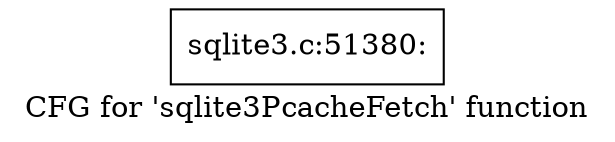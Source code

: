 digraph "CFG for 'sqlite3PcacheFetch' function" {
	label="CFG for 'sqlite3PcacheFetch' function";

	Node0x55c0f57e9f60 [shape=record,label="{sqlite3.c:51380:}"];
}
